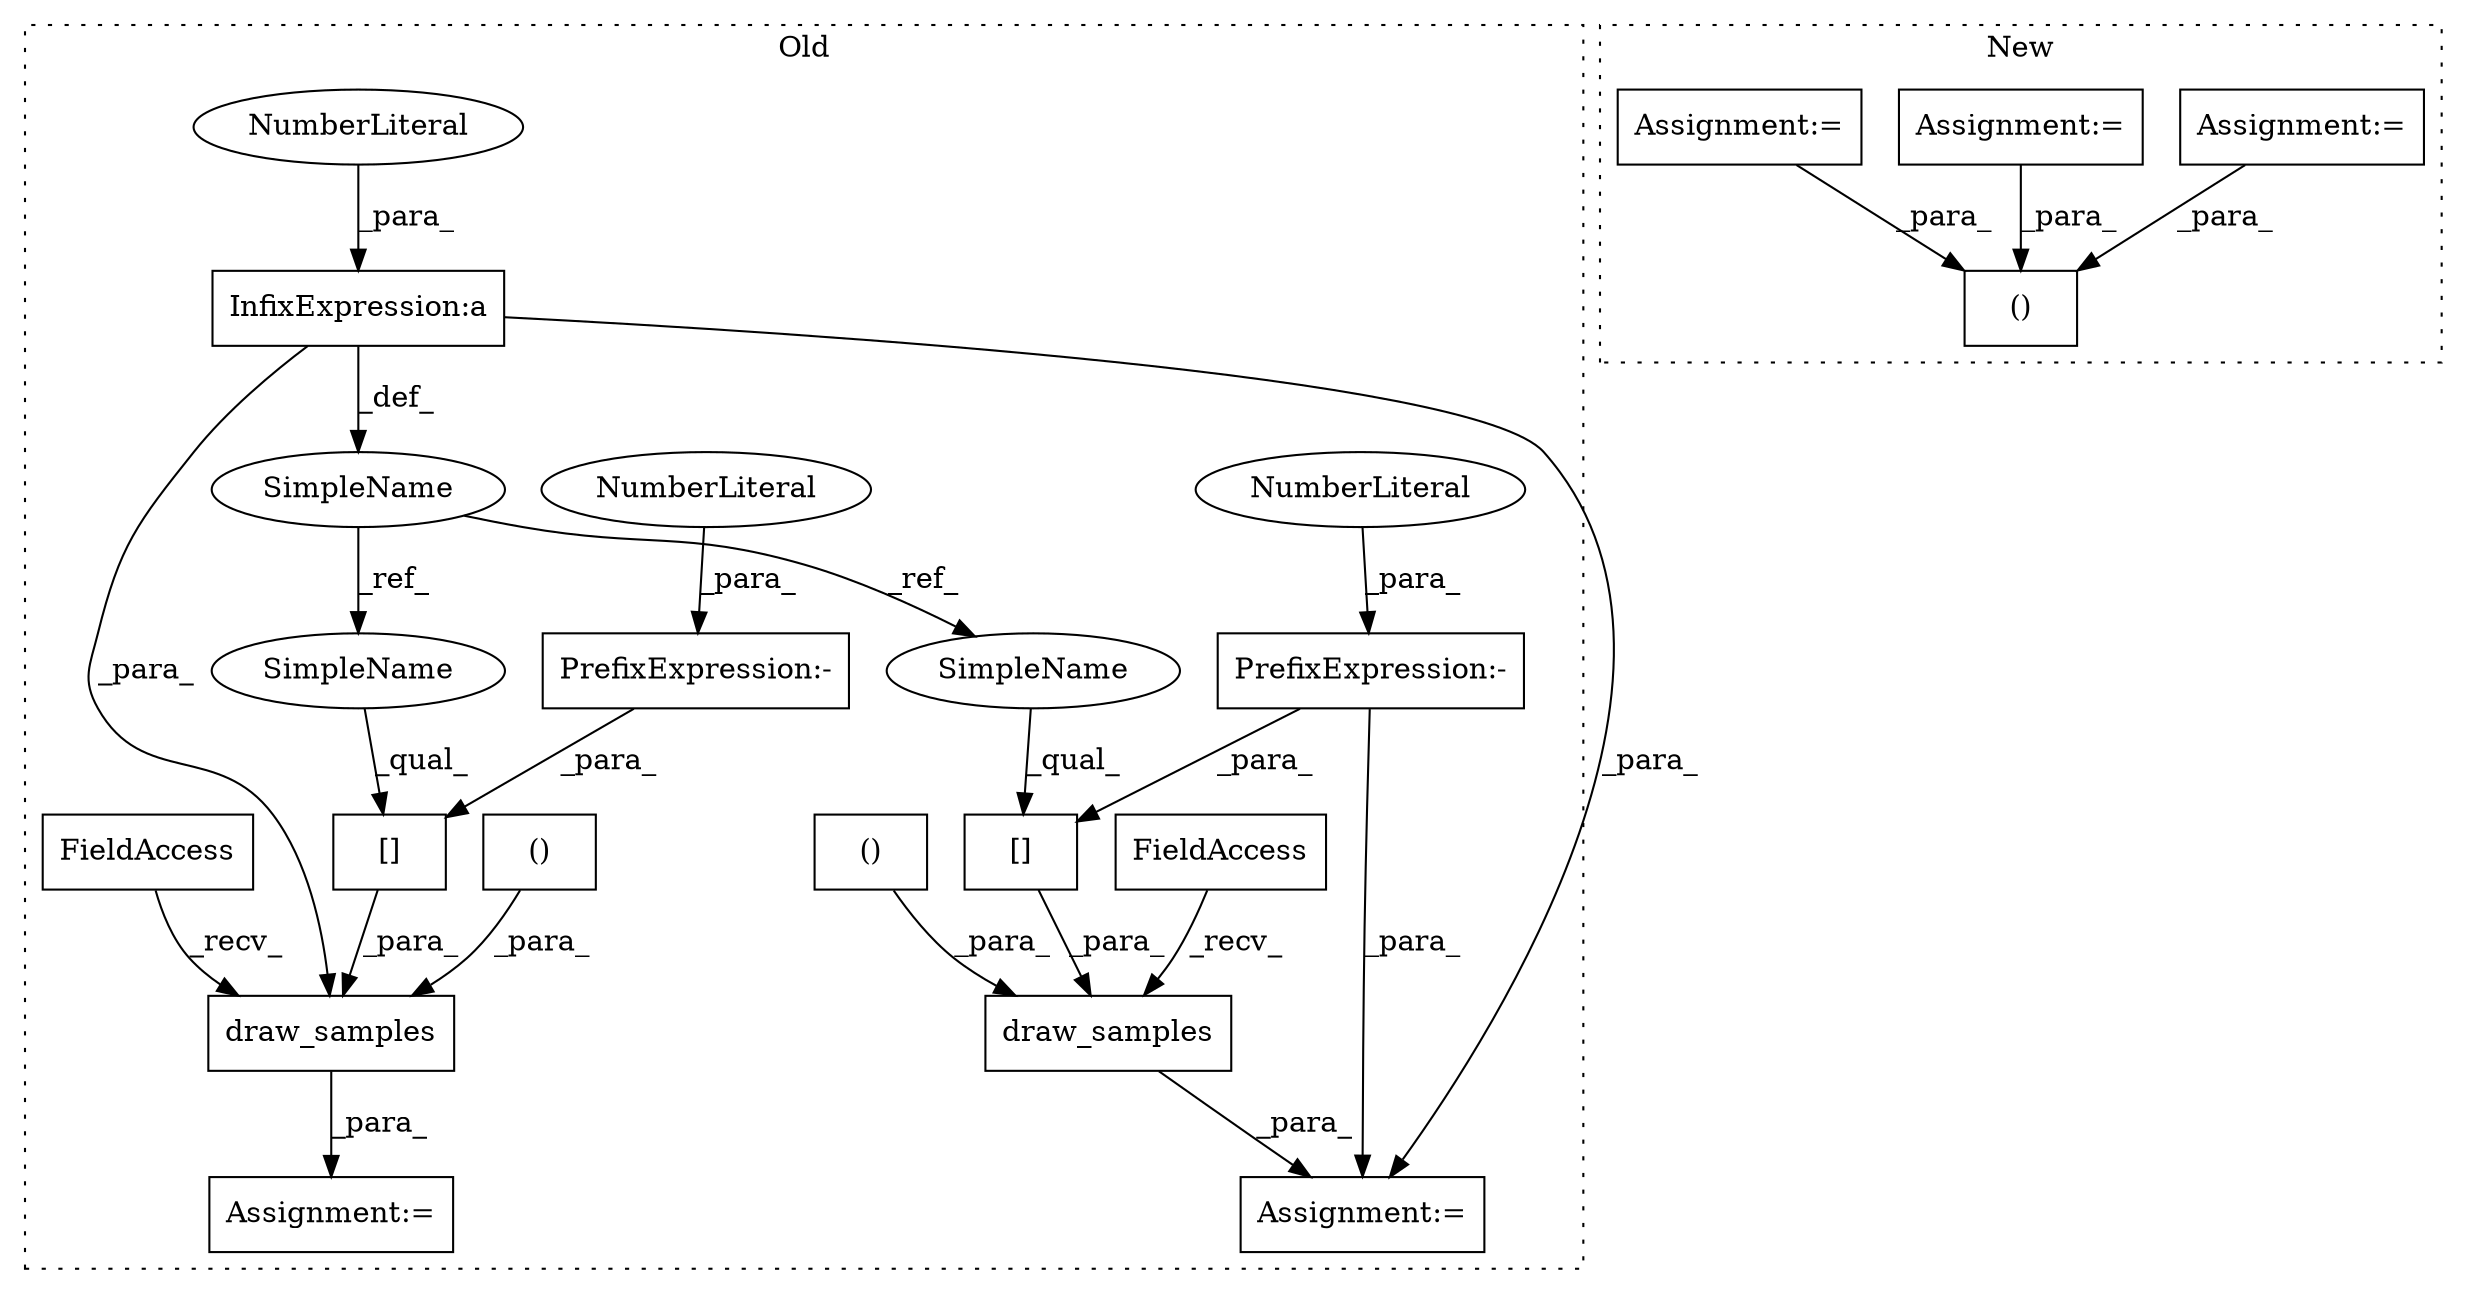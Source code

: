 digraph G {
subgraph cluster0 {
1 [label="draw_samples" a="32" s="52916,52976" l="18,1" shape="box"];
3 [label="()" a="106" s="52934" l="33" shape="box"];
4 [label="FieldAccess" a="22" s="52903" l="12" shape="box"];
5 [label="Assignment:=" a="7" s="52902" l="1" shape="box"];
6 [label="InfixExpression:a" a="27" s="52876" l="3" shape="box"];
7 [label="[]" a="2" s="53065,53071" l="4,1" shape="box"];
8 [label="NumberLiteral" a="34" s="52879" l="1" shape="ellipse"];
9 [label="PrefixExpression:-" a="38" s="53069" l="1" shape="box"];
10 [label="NumberLiteral" a="34" s="53070" l="1" shape="ellipse"];
11 [label="PrefixExpression:-" a="38" s="52973" l="1" shape="box"];
12 [label="NumberLiteral" a="34" s="52974" l="1" shape="ellipse"];
13 [label="Assignment:=" a="7" s="52998" l="1" shape="box"];
14 [label="()" a="106" s="53030" l="33" shape="box"];
15 [label="[]" a="2" s="52969,52975" l="4,1" shape="box"];
16 [label="draw_samples" a="32" s="53012,53072" l="18,1" shape="box"];
17 [label="FieldAccess" a="22" s="52999" l="12" shape="box"];
18 [label="SimpleName" a="42" s="52837" l="3" shape="ellipse"];
22 [label="SimpleName" a="42" s="53065" l="3" shape="ellipse"];
23 [label="SimpleName" a="42" s="52969" l="3" shape="ellipse"];
label = "Old";
style="dotted";
}
subgraph cluster1 {
2 [label="()" a="106" s="53611" l="122" shape="box"];
19 [label="Assignment:=" a="7" s="53539" l="13" shape="box"];
20 [label="Assignment:=" a="7" s="53272" l="13" shape="box"];
21 [label="Assignment:=" a="7" s="53227" l="14" shape="box"];
label = "New";
style="dotted";
}
1 -> 5 [label="_para_"];
3 -> 1 [label="_para_"];
4 -> 1 [label="_recv_"];
6 -> 18 [label="_def_"];
6 -> 16 [label="_para_"];
6 -> 5 [label="_para_"];
7 -> 16 [label="_para_"];
8 -> 6 [label="_para_"];
9 -> 7 [label="_para_"];
10 -> 9 [label="_para_"];
11 -> 5 [label="_para_"];
11 -> 15 [label="_para_"];
12 -> 11 [label="_para_"];
14 -> 16 [label="_para_"];
15 -> 1 [label="_para_"];
16 -> 13 [label="_para_"];
17 -> 16 [label="_recv_"];
18 -> 23 [label="_ref_"];
18 -> 22 [label="_ref_"];
19 -> 2 [label="_para_"];
20 -> 2 [label="_para_"];
21 -> 2 [label="_para_"];
22 -> 7 [label="_qual_"];
23 -> 15 [label="_qual_"];
}